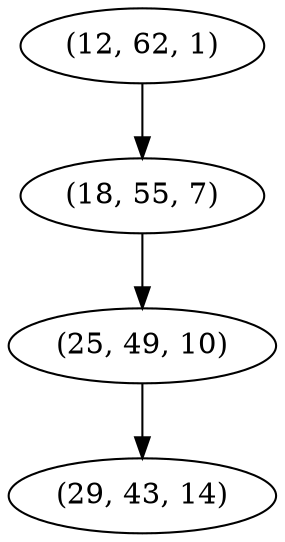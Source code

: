 digraph tree {
    "(12, 62, 1)";
    "(18, 55, 7)";
    "(25, 49, 10)";
    "(29, 43, 14)";
    "(12, 62, 1)" -> "(18, 55, 7)";
    "(18, 55, 7)" -> "(25, 49, 10)";
    "(25, 49, 10)" -> "(29, 43, 14)";
}
